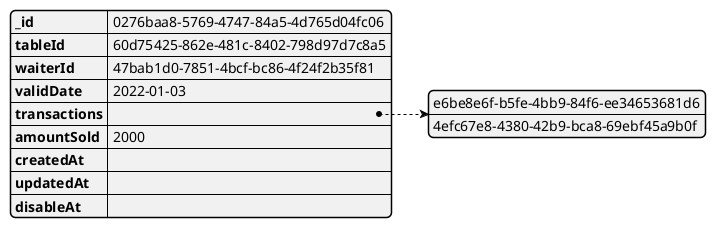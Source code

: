@startjson
{
"_id": "0276baa8-5769-4747-84a5-4d765d04fc06",
"tableId": "60d75425-862e-481c-8402-798d97d7c8a5",
"waiterId": "47bab1d0-7851-4bcf-bc86-4f24f2b35f81",
"validDate": "2022-01-03",
"transactions": ["e6be8e6f-b5fe-4bb9-84f6-ee34653681d6", "4efc67e8-4380-42b9-bca8-69ebf45a9b0f"],
"amountSold": 2000,
"createdAt": "",
"updatedAt": "",
"disableAt": ""
}
@endjson
